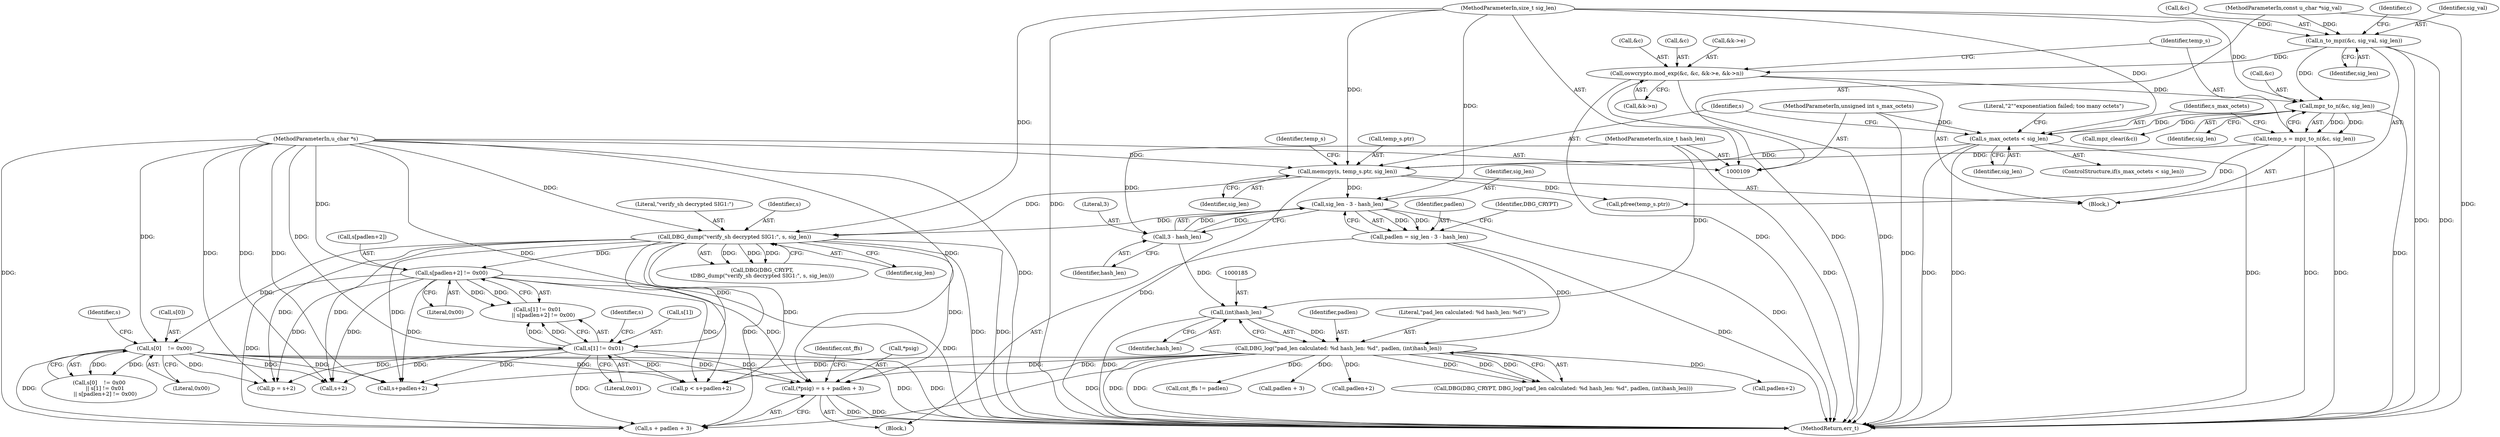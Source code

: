 digraph "0_Openswan_9eaa6c2a823c1d2b58913506a15f9474bf857a3d@integer" {
"1000210" [label="(Call,(*psig) = s + padlen + 3)"];
"1000200" [label="(Call,s[padlen+2] != 0x00)"];
"1000175" [label="(Call,DBG_dump(\"verify_sh decrypted SIG1:\", s, sig_len))"];
"1000153" [label="(Call,memcpy(s, temp_s.ptr, sig_len))"];
"1000111" [label="(MethodParameterIn,u_char *s)"];
"1000140" [label="(Call,temp_s = mpz_to_n(&c, sig_len))"];
"1000142" [label="(Call,mpz_to_n(&c, sig_len))"];
"1000127" [label="(Call,oswcrypto.mod_exp(&c, &c, &k->e, &k->n))"];
"1000122" [label="(Call,n_to_mpz(&c, sig_val, sig_len))"];
"1000115" [label="(MethodParameterIn,const u_char *sig_val)"];
"1000116" [label="(MethodParameterIn,size_t sig_len)"];
"1000147" [label="(Call,s_max_octets < sig_len)"];
"1000112" [label="(MethodParameterIn,unsigned int s_max_octets)"];
"1000168" [label="(Call,sig_len - 3 - hash_len)"];
"1000170" [label="(Call,3 - hash_len)"];
"1000114" [label="(MethodParameterIn,size_t hash_len)"];
"1000189" [label="(Call,s[0]    != 0x00)"];
"1000195" [label="(Call,s[1] != 0x01)"];
"1000181" [label="(Call,DBG_log(\"pad_len calculated: %d hash_len: %d\", padlen, (int)hash_len))"];
"1000166" [label="(Call,padlen = sig_len - 3 - hash_len)"];
"1000184" [label="(Call,(int)hash_len)"];
"1000149" [label="(Identifier,sig_len)"];
"1000193" [label="(Literal,0x00)"];
"1000199" [label="(Literal,0x01)"];
"1000142" [label="(Call,mpz_to_n(&c, sig_len))"];
"1000183" [label="(Identifier,padlen)"];
"1000213" [label="(Call,s + padlen + 3)"];
"1000175" [label="(Call,DBG_dump(\"verify_sh decrypted SIG1:\", s, sig_len))"];
"1000232" [label="(Call,s+padlen+2)"];
"1000211" [label="(Call,*psig)"];
"1000111" [label="(MethodParameterIn,u_char *s)"];
"1000200" [label="(Call,s[padlen+2] != 0x00)"];
"1000119" [label="(Block,)"];
"1000158" [label="(Identifier,sig_len)"];
"1000161" [label="(Identifier,temp_s)"];
"1000254" [label="(MethodReturn,err_t)"];
"1000130" [label="(Call,&c)"];
"1000129" [label="(Identifier,c)"];
"1000163" [label="(Call,mpz_clear(&c))"];
"1000114" [label="(MethodParameterIn,size_t hash_len)"];
"1000202" [label="(Identifier,s)"];
"1000169" [label="(Identifier,sig_len)"];
"1000159" [label="(Call,pfree(temp_s.ptr))"];
"1000172" [label="(Identifier,hash_len)"];
"1000203" [label="(Call,padlen+2)"];
"1000132" [label="(Call,&k->e)"];
"1000125" [label="(Identifier,sig_val)"];
"1000230" [label="(Call,p < s+padlen+2)"];
"1000201" [label="(Call,s[padlen+2])"];
"1000167" [label="(Identifier,padlen)"];
"1000148" [label="(Identifier,s_max_octets)"];
"1000143" [label="(Call,&c)"];
"1000210" [label="(Call,(*psig) = s + padlen + 3)"];
"1000171" [label="(Literal,3)"];
"1000122" [label="(Call,n_to_mpz(&c, sig_val, sig_len))"];
"1000115" [label="(MethodParameterIn,const u_char *sig_val)"];
"1000155" [label="(Call,temp_s.ptr)"];
"1000173" [label="(Call,DBG(DBG_CRYPT,\n\tDBG_dump(\"verify_sh decrypted SIG1:\", s, sig_len)))"];
"1000247" [label="(Call,cnt_ffs != padlen)"];
"1000189" [label="(Call,s[0]    != 0x00)"];
"1000206" [label="(Literal,0x00)"];
"1000126" [label="(Identifier,sig_len)"];
"1000147" [label="(Call,s_max_octets < sig_len)"];
"1000117" [label="(Block,)"];
"1000141" [label="(Identifier,temp_s)"];
"1000176" [label="(Literal,\"verify_sh decrypted SIG1:\")"];
"1000174" [label="(Identifier,DBG_CRYPT)"];
"1000215" [label="(Call,padlen + 3)"];
"1000186" [label="(Identifier,hash_len)"];
"1000181" [label="(Call,DBG_log(\"pad_len calculated: %d hash_len: %d\", padlen, (int)hash_len))"];
"1000168" [label="(Call,sig_len - 3 - hash_len)"];
"1000222" [label="(Identifier,cnt_ffs)"];
"1000128" [label="(Call,&c)"];
"1000136" [label="(Call,&k->n)"];
"1000123" [label="(Call,&c)"];
"1000166" [label="(Call,padlen = sig_len - 3 - hash_len)"];
"1000116" [label="(MethodParameterIn,size_t sig_len)"];
"1000227" [label="(Call,s+2)"];
"1000184" [label="(Call,(int)hash_len)"];
"1000188" [label="(Call,s[0]    != 0x00\n       || s[1] != 0x01\n       || s[padlen+2] != 0x00)"];
"1000196" [label="(Call,s[1])"];
"1000190" [label="(Call,s[0])"];
"1000145" [label="(Identifier,sig_len)"];
"1000178" [label="(Identifier,sig_len)"];
"1000177" [label="(Identifier,s)"];
"1000152" [label="(Literal,\"2\"\"exponentiation failed; too many octets\")"];
"1000225" [label="(Call,p = s+2)"];
"1000170" [label="(Call,3 - hash_len)"];
"1000127" [label="(Call,oswcrypto.mod_exp(&c, &c, &k->e, &k->n))"];
"1000154" [label="(Identifier,s)"];
"1000112" [label="(MethodParameterIn,unsigned int s_max_octets)"];
"1000182" [label="(Literal,\"pad_len calculated: %d hash_len: %d\")"];
"1000234" [label="(Call,padlen+2)"];
"1000197" [label="(Identifier,s)"];
"1000179" [label="(Call,DBG(DBG_CRYPT, DBG_log(\"pad_len calculated: %d hash_len: %d\", padlen, (int)hash_len)))"];
"1000195" [label="(Call,s[1] != 0x01)"];
"1000146" [label="(ControlStructure,if(s_max_octets < sig_len))"];
"1000140" [label="(Call,temp_s = mpz_to_n(&c, sig_len))"];
"1000153" [label="(Call,memcpy(s, temp_s.ptr, sig_len))"];
"1000194" [label="(Call,s[1] != 0x01\n       || s[padlen+2] != 0x00)"];
"1000210" -> "1000117"  [label="AST: "];
"1000210" -> "1000213"  [label="CFG: "];
"1000211" -> "1000210"  [label="AST: "];
"1000213" -> "1000210"  [label="AST: "];
"1000222" -> "1000210"  [label="CFG: "];
"1000210" -> "1000254"  [label="DDG: "];
"1000210" -> "1000254"  [label="DDG: "];
"1000200" -> "1000210"  [label="DDG: "];
"1000189" -> "1000210"  [label="DDG: "];
"1000175" -> "1000210"  [label="DDG: "];
"1000195" -> "1000210"  [label="DDG: "];
"1000111" -> "1000210"  [label="DDG: "];
"1000181" -> "1000210"  [label="DDG: "];
"1000200" -> "1000194"  [label="AST: "];
"1000200" -> "1000206"  [label="CFG: "];
"1000201" -> "1000200"  [label="AST: "];
"1000206" -> "1000200"  [label="AST: "];
"1000194" -> "1000200"  [label="CFG: "];
"1000200" -> "1000254"  [label="DDG: "];
"1000200" -> "1000194"  [label="DDG: "];
"1000200" -> "1000194"  [label="DDG: "];
"1000175" -> "1000200"  [label="DDG: "];
"1000111" -> "1000200"  [label="DDG: "];
"1000200" -> "1000213"  [label="DDG: "];
"1000200" -> "1000225"  [label="DDG: "];
"1000200" -> "1000227"  [label="DDG: "];
"1000200" -> "1000230"  [label="DDG: "];
"1000200" -> "1000232"  [label="DDG: "];
"1000175" -> "1000173"  [label="AST: "];
"1000175" -> "1000178"  [label="CFG: "];
"1000176" -> "1000175"  [label="AST: "];
"1000177" -> "1000175"  [label="AST: "];
"1000178" -> "1000175"  [label="AST: "];
"1000173" -> "1000175"  [label="CFG: "];
"1000175" -> "1000254"  [label="DDG: "];
"1000175" -> "1000254"  [label="DDG: "];
"1000175" -> "1000173"  [label="DDG: "];
"1000175" -> "1000173"  [label="DDG: "];
"1000175" -> "1000173"  [label="DDG: "];
"1000153" -> "1000175"  [label="DDG: "];
"1000111" -> "1000175"  [label="DDG: "];
"1000168" -> "1000175"  [label="DDG: "];
"1000116" -> "1000175"  [label="DDG: "];
"1000175" -> "1000189"  [label="DDG: "];
"1000175" -> "1000195"  [label="DDG: "];
"1000175" -> "1000213"  [label="DDG: "];
"1000175" -> "1000225"  [label="DDG: "];
"1000175" -> "1000227"  [label="DDG: "];
"1000175" -> "1000230"  [label="DDG: "];
"1000175" -> "1000232"  [label="DDG: "];
"1000153" -> "1000119"  [label="AST: "];
"1000153" -> "1000158"  [label="CFG: "];
"1000154" -> "1000153"  [label="AST: "];
"1000155" -> "1000153"  [label="AST: "];
"1000158" -> "1000153"  [label="AST: "];
"1000161" -> "1000153"  [label="CFG: "];
"1000153" -> "1000254"  [label="DDG: "];
"1000111" -> "1000153"  [label="DDG: "];
"1000140" -> "1000153"  [label="DDG: "];
"1000147" -> "1000153"  [label="DDG: "];
"1000116" -> "1000153"  [label="DDG: "];
"1000153" -> "1000159"  [label="DDG: "];
"1000153" -> "1000168"  [label="DDG: "];
"1000111" -> "1000109"  [label="AST: "];
"1000111" -> "1000254"  [label="DDG: "];
"1000111" -> "1000189"  [label="DDG: "];
"1000111" -> "1000195"  [label="DDG: "];
"1000111" -> "1000213"  [label="DDG: "];
"1000111" -> "1000225"  [label="DDG: "];
"1000111" -> "1000227"  [label="DDG: "];
"1000111" -> "1000230"  [label="DDG: "];
"1000111" -> "1000232"  [label="DDG: "];
"1000140" -> "1000119"  [label="AST: "];
"1000140" -> "1000142"  [label="CFG: "];
"1000141" -> "1000140"  [label="AST: "];
"1000142" -> "1000140"  [label="AST: "];
"1000148" -> "1000140"  [label="CFG: "];
"1000140" -> "1000254"  [label="DDG: "];
"1000140" -> "1000254"  [label="DDG: "];
"1000142" -> "1000140"  [label="DDG: "];
"1000142" -> "1000140"  [label="DDG: "];
"1000140" -> "1000159"  [label="DDG: "];
"1000142" -> "1000145"  [label="CFG: "];
"1000143" -> "1000142"  [label="AST: "];
"1000145" -> "1000142"  [label="AST: "];
"1000142" -> "1000254"  [label="DDG: "];
"1000127" -> "1000142"  [label="DDG: "];
"1000122" -> "1000142"  [label="DDG: "];
"1000116" -> "1000142"  [label="DDG: "];
"1000142" -> "1000147"  [label="DDG: "];
"1000142" -> "1000163"  [label="DDG: "];
"1000127" -> "1000119"  [label="AST: "];
"1000127" -> "1000136"  [label="CFG: "];
"1000128" -> "1000127"  [label="AST: "];
"1000130" -> "1000127"  [label="AST: "];
"1000132" -> "1000127"  [label="AST: "];
"1000136" -> "1000127"  [label="AST: "];
"1000141" -> "1000127"  [label="CFG: "];
"1000127" -> "1000254"  [label="DDG: "];
"1000127" -> "1000254"  [label="DDG: "];
"1000127" -> "1000254"  [label="DDG: "];
"1000122" -> "1000127"  [label="DDG: "];
"1000122" -> "1000119"  [label="AST: "];
"1000122" -> "1000126"  [label="CFG: "];
"1000123" -> "1000122"  [label="AST: "];
"1000125" -> "1000122"  [label="AST: "];
"1000126" -> "1000122"  [label="AST: "];
"1000129" -> "1000122"  [label="CFG: "];
"1000122" -> "1000254"  [label="DDG: "];
"1000122" -> "1000254"  [label="DDG: "];
"1000115" -> "1000122"  [label="DDG: "];
"1000116" -> "1000122"  [label="DDG: "];
"1000115" -> "1000109"  [label="AST: "];
"1000115" -> "1000254"  [label="DDG: "];
"1000116" -> "1000109"  [label="AST: "];
"1000116" -> "1000254"  [label="DDG: "];
"1000116" -> "1000147"  [label="DDG: "];
"1000116" -> "1000168"  [label="DDG: "];
"1000147" -> "1000146"  [label="AST: "];
"1000147" -> "1000149"  [label="CFG: "];
"1000148" -> "1000147"  [label="AST: "];
"1000149" -> "1000147"  [label="AST: "];
"1000152" -> "1000147"  [label="CFG: "];
"1000154" -> "1000147"  [label="CFG: "];
"1000147" -> "1000254"  [label="DDG: "];
"1000147" -> "1000254"  [label="DDG: "];
"1000147" -> "1000254"  [label="DDG: "];
"1000112" -> "1000147"  [label="DDG: "];
"1000112" -> "1000109"  [label="AST: "];
"1000112" -> "1000254"  [label="DDG: "];
"1000168" -> "1000166"  [label="AST: "];
"1000168" -> "1000170"  [label="CFG: "];
"1000169" -> "1000168"  [label="AST: "];
"1000170" -> "1000168"  [label="AST: "];
"1000166" -> "1000168"  [label="CFG: "];
"1000168" -> "1000254"  [label="DDG: "];
"1000168" -> "1000166"  [label="DDG: "];
"1000168" -> "1000166"  [label="DDG: "];
"1000170" -> "1000168"  [label="DDG: "];
"1000170" -> "1000168"  [label="DDG: "];
"1000170" -> "1000172"  [label="CFG: "];
"1000171" -> "1000170"  [label="AST: "];
"1000172" -> "1000170"  [label="AST: "];
"1000114" -> "1000170"  [label="DDG: "];
"1000170" -> "1000184"  [label="DDG: "];
"1000114" -> "1000109"  [label="AST: "];
"1000114" -> "1000254"  [label="DDG: "];
"1000114" -> "1000184"  [label="DDG: "];
"1000189" -> "1000188"  [label="AST: "];
"1000189" -> "1000193"  [label="CFG: "];
"1000190" -> "1000189"  [label="AST: "];
"1000193" -> "1000189"  [label="AST: "];
"1000197" -> "1000189"  [label="CFG: "];
"1000188" -> "1000189"  [label="CFG: "];
"1000189" -> "1000254"  [label="DDG: "];
"1000189" -> "1000188"  [label="DDG: "];
"1000189" -> "1000188"  [label="DDG: "];
"1000189" -> "1000213"  [label="DDG: "];
"1000189" -> "1000225"  [label="DDG: "];
"1000189" -> "1000227"  [label="DDG: "];
"1000189" -> "1000230"  [label="DDG: "];
"1000189" -> "1000232"  [label="DDG: "];
"1000195" -> "1000194"  [label="AST: "];
"1000195" -> "1000199"  [label="CFG: "];
"1000196" -> "1000195"  [label="AST: "];
"1000199" -> "1000195"  [label="AST: "];
"1000202" -> "1000195"  [label="CFG: "];
"1000194" -> "1000195"  [label="CFG: "];
"1000195" -> "1000254"  [label="DDG: "];
"1000195" -> "1000194"  [label="DDG: "];
"1000195" -> "1000194"  [label="DDG: "];
"1000195" -> "1000213"  [label="DDG: "];
"1000195" -> "1000225"  [label="DDG: "];
"1000195" -> "1000227"  [label="DDG: "];
"1000195" -> "1000230"  [label="DDG: "];
"1000195" -> "1000232"  [label="DDG: "];
"1000181" -> "1000179"  [label="AST: "];
"1000181" -> "1000184"  [label="CFG: "];
"1000182" -> "1000181"  [label="AST: "];
"1000183" -> "1000181"  [label="AST: "];
"1000184" -> "1000181"  [label="AST: "];
"1000179" -> "1000181"  [label="CFG: "];
"1000181" -> "1000254"  [label="DDG: "];
"1000181" -> "1000254"  [label="DDG: "];
"1000181" -> "1000179"  [label="DDG: "];
"1000181" -> "1000179"  [label="DDG: "];
"1000181" -> "1000179"  [label="DDG: "];
"1000166" -> "1000181"  [label="DDG: "];
"1000184" -> "1000181"  [label="DDG: "];
"1000181" -> "1000203"  [label="DDG: "];
"1000181" -> "1000213"  [label="DDG: "];
"1000181" -> "1000215"  [label="DDG: "];
"1000181" -> "1000230"  [label="DDG: "];
"1000181" -> "1000232"  [label="DDG: "];
"1000181" -> "1000234"  [label="DDG: "];
"1000181" -> "1000247"  [label="DDG: "];
"1000166" -> "1000117"  [label="AST: "];
"1000167" -> "1000166"  [label="AST: "];
"1000174" -> "1000166"  [label="CFG: "];
"1000166" -> "1000254"  [label="DDG: "];
"1000184" -> "1000186"  [label="CFG: "];
"1000185" -> "1000184"  [label="AST: "];
"1000186" -> "1000184"  [label="AST: "];
"1000184" -> "1000254"  [label="DDG: "];
}
